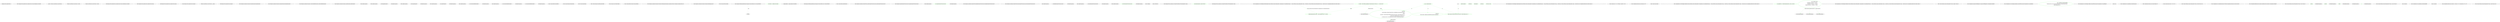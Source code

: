 digraph  {
n10 [label="Humanizer.Tests.AmbientCulture", span=""];
n0 [cluster="Humanizer.Tests.AmbientCulture.AmbientCulture(System.Globalization.CultureInfo)", label="Entry Humanizer.Tests.AmbientCulture.AmbientCulture(System.Globalization.CultureInfo)", span="10-10"];
n1 [cluster="Humanizer.Tests.AmbientCulture.AmbientCulture(System.Globalization.CultureInfo)", label="_culture = Thread.CurrentThread.CurrentUICulture", span="12-12"];
n2 [cluster="Humanizer.Tests.AmbientCulture.AmbientCulture(System.Globalization.CultureInfo)", label="Thread.CurrentThread.CurrentCulture = culture", span="13-13"];
n3 [cluster="Humanizer.Tests.AmbientCulture.AmbientCulture(System.Globalization.CultureInfo)", label="Thread.CurrentThread.CurrentUICulture = culture", span="14-14"];
n4 [cluster="Humanizer.Tests.AmbientCulture.AmbientCulture(System.Globalization.CultureInfo)", label="Exit Humanizer.Tests.AmbientCulture.AmbientCulture(System.Globalization.CultureInfo)", span="10-10"];
n5 [cluster="Humanizer.Tests.AmbientCulture.AmbientCulture(string)", label="Entry Humanizer.Tests.AmbientCulture.AmbientCulture(string)", span="17-17"];
n6 [cluster="Humanizer.Tests.AmbientCulture.AmbientCulture(string)", label="Exit Humanizer.Tests.AmbientCulture.AmbientCulture(string)", span="17-17"];
n7 [cluster="Humanizer.Tests.AmbientCulture.Dispose()", label="Entry Humanizer.Tests.AmbientCulture.Dispose()", span="22-22"];
n8 [cluster="Humanizer.Tests.AmbientCulture.Dispose()", label="Thread.CurrentThread.CurrentUICulture = _culture", span="24-24"];
n9 [cluster="Humanizer.Tests.AmbientCulture.Dispose()", label="Exit Humanizer.Tests.AmbientCulture.Dispose()", span="22-22"];
m0_7 [cluster="Humanizer.Localisation.Formatters.RussianFormatter.RussianFormatter()", file="Configurator.cs", label="Entry Humanizer.Localisation.Formatters.RussianFormatter.RussianFormatter()", span="2-2"];
m0_3 [cluster="Humanizer.Localisation.Formatters.RomanianFormatter.RomanianFormatter()", file="Configurator.cs", label="Entry Humanizer.Localisation.Formatters.RomanianFormatter.RomanianFormatter()", span="2-2"];
m0_15 [cluster="Humanizer.Localisation.Formatters.CzechSlovakPolishFormatter.CzechSlovakPolishFormatter()", file="Configurator.cs", label="Entry Humanizer.Localisation.Formatters.CzechSlovakPolishFormatter.CzechSlovakPolishFormatter()", span="2-2"];
m0_11 [cluster="Humanizer.Localisation.Formatters.ArabicFormatter.ArabicFormatter()", file="Configurator.cs", label="Entry Humanizer.Localisation.Formatters.ArabicFormatter.ArabicFormatter()", span="2-2"];
m0_19 [cluster="lambda expression", file="Configurator.cs", label="Entry lambda expression", span="21-21"];
m0_0 [cluster="lambda expression", file="Configurator.cs", label="Entry lambda expression", span="16-16"];
m0_1 [cluster="lambda expression", file="Configurator.cs", label="new RomanianFormatter()", span="16-16"];
m0_2 [cluster="lambda expression", file="Configurator.cs", label="Exit lambda expression", span="16-16"];
m0_4 [cluster="lambda expression", file="Configurator.cs", label="Entry lambda expression", span="17-17"];
m0_5 [cluster="lambda expression", file="Configurator.cs", label="new RussianFormatter()", span="17-17"];
m0_6 [cluster="lambda expression", file="Configurator.cs", label="Exit lambda expression", span="17-17"];
m0_8 [cluster="lambda expression", file="Configurator.cs", label="Entry lambda expression", span="18-18"];
m0_9 [cluster="lambda expression", file="Configurator.cs", label="new ArabicFormatter()", span="18-18"];
m0_10 [cluster="lambda expression", file="Configurator.cs", label="Exit lambda expression", span="18-18"];
m0_12 [cluster="lambda expression", file="Configurator.cs", label="Entry lambda expression", span="19-19"];
m0_13 [cluster="lambda expression", file="Configurator.cs", label="new CzechSlovakPolishFormatter()", span="19-19"];
m0_14 [cluster="lambda expression", file="Configurator.cs", label="Exit lambda expression", span="19-19"];
m0_16 [cluster="lambda expression", file="Configurator.cs", label="Entry lambda expression", span="20-20"];
m0_17 [cluster="lambda expression", file="Configurator.cs", label="new CzechSlovakPolishFormatter()", span="20-20"];
m0_18 [cluster="lambda expression", file="Configurator.cs", label="Exit lambda expression", span="20-20"];
m0_20 [cluster="lambda expression", file="Configurator.cs", label="new CzechSlovakPolishFormatter()", span="21-21"];
m0_21 [cluster="lambda expression", file="Configurator.cs", label="Exit lambda expression", span="21-21"];
m2_37 [cluster="System.DateTime.ToLocalTime()", file="DateHumanizeExtensions.cs", label="Entry System.DateTime.ToLocalTime()", span="0-0"];
m2_41 [cluster="System.TimeSpan.TimeSpan(long)", file="DateHumanizeExtensions.cs", label="Entry System.TimeSpan.TimeSpan(long)", span="0-0"];
m2_42 [cluster="System.Math.Abs(long)", file="DateHumanizeExtensions.cs", label="Entry System.Math.Abs(long)", span="0-0"];
m2_39 [cluster="System.TimeSpan.FromMilliseconds(double)", file="DateHumanizeExtensions.cs", label="Entry System.TimeSpan.FromMilliseconds(double)", span="0-0"];
m2_46 [cluster="System.Convert.ToInt32(double)", file="DateHumanizeExtensions.cs", label="Entry System.Convert.ToInt32(double)", span="0-0"];
m2_38 [cluster="System.DateTime.Subtract(System.DateTime)", file="DateHumanizeExtensions.cs", label="Entry System.DateTime.Subtract(System.DateTime)", span="0-0"];
m2_43 [cluster="Humanizer.Localisation.Formatters.IFormatter.DateHumanize(Humanizer.Localisation.TimeUnit, Humanizer.Localisation.Tense, int)", file="DateHumanizeExtensions.cs", label="Entry Humanizer.Localisation.Formatters.IFormatter.DateHumanize(Humanizer.Localisation.TimeUnit, Humanizer.Localisation.Tense, int)", span="10-10"];
m2_40 [cluster="Humanizer.Localisation.Formatters.IFormatter.DateHumanize_Now()", file="DateHumanizeExtensions.cs", label="Entry Humanizer.Localisation.Formatters.IFormatter.DateHumanize_Now()", span="9-9"];
m2_45 [cluster="System.Math.Floor(double)", file="DateHumanizeExtensions.cs", label="Entry System.Math.Floor(double)", span="0-0"];
m2_0 [cluster="Humanizer.DateHumanizeExtensions.Humanize(System.DateTime, bool, System.DateTime?)", file="DateHumanizeExtensions.cs", label="Entry Humanizer.DateHumanizeExtensions.Humanize(System.DateTime, bool, System.DateTime?)", span="19-19"];
m2_5 [cluster="Humanizer.DateHumanizeExtensions.Humanize(System.DateTime, bool, System.DateTime?)", file="DateHumanizeExtensions.cs", label="!utcDate", span="27-27"];
m2_3 [cluster="Humanizer.DateHumanizeExtensions.Humanize(System.DateTime, bool, System.DateTime?)", color=green, community=0, file="DateHumanizeExtensions.cs", label="var formatter = Configurator.Formatter", prediction=0, span="24-24"];
m2_6 [cluster="Humanizer.DateHumanizeExtensions.Humanize(System.DateTime, bool, System.DateTime?)", file="DateHumanizeExtensions.cs", label="comparisonBase = comparisonBase.ToLocalTime()", span="28-28"];
m2_36 [cluster="Humanizer.DateHumanizeExtensions.Humanize(System.DateTime, bool, System.DateTime?)", file="DateHumanizeExtensions.cs", label="Exit Humanizer.DateHumanizeExtensions.Humanize(System.DateTime, bool, System.DateTime?)", span="19-19"];
m2_44 [cluster="System.DateTime.AddMonths(int)", file="DateHumanizeExtensions.cs", label="Entry System.DateTime.AddMonths(int)", span="0-0"];
m8_7 [cluster="Humanizer.Localisation.NumberToWords.ArabicNumberToWordsConverter.ArabicNumberToWordsConverter()", file="NumberToWordsExtension.cs", label="Entry Humanizer.Localisation.NumberToWords.ArabicNumberToWordsConverter.ArabicNumberToWordsConverter()", span="4-4"];
m8_15 [cluster="Humanizer.SpanishNumberToWordsConverter.SpanishNumberToWordsConverter()", file="NumberToWordsExtension.cs", label="Entry Humanizer.SpanishNumberToWordsConverter.SpanishNumberToWordsConverter()", span="7-7"];
m8_12 [cluster="lambda expression", file="NumberToWordsExtension.cs", label="Entry lambda expression", span="16-16"];
m8_13 [cluster="lambda expression", color=green, community=0, file="NumberToWordsExtension.cs", label="new SpanishNumberToWordsConverter()", prediction=1, span="16-16"];
m8_14 [cluster="lambda expression", file="NumberToWordsExtension.cs", label="Exit lambda expression", span="16-16"];
m8_3 [cluster="Humanizer.Localisation.NumberToWords.EnglishNumberToWordsConverter.EnglishNumberToWordsConverter()", file="NumberToWordsExtension.cs", label="Entry Humanizer.Localisation.NumberToWords.EnglishNumberToWordsConverter.EnglishNumberToWordsConverter()", span="5-5"];
m8_11 [cluster="Humanizer.Localisation.NumberToWords.FarsiNumberToWordsConverter.FarsiNumberToWordsConverter()", file="NumberToWordsExtension.cs", label="Entry Humanizer.Localisation.NumberToWords.FarsiNumberToWordsConverter.FarsiNumberToWordsConverter()", span="5-5"];
m8_0 [cluster="lambda expression", file="NumberToWordsExtension.cs", label="Entry lambda expression", span="15-15"];
m8_1 [cluster="lambda expression", file="NumberToWordsExtension.cs", label="new EnglishNumberToWordsConverter()", span="15-15"];
m8_2 [cluster="lambda expression", file="NumberToWordsExtension.cs", label="Exit lambda expression", span="15-15"];
m8_4 [cluster="lambda expression", file="NumberToWordsExtension.cs", label="Entry lambda expression", span="16-16"];
m8_5 [cluster="lambda expression", file="NumberToWordsExtension.cs", label="new ArabicNumberToWordsConverter()", span="16-16"];
m8_6 [cluster="lambda expression", file="NumberToWordsExtension.cs", label="Exit lambda expression", span="16-16"];
m8_8 [cluster="lambda expression", file="NumberToWordsExtension.cs", label="Entry lambda expression", span="17-17"];
m8_9 [cluster="lambda expression", color=green, community=0, file="NumberToWordsExtension.cs", label="new FarsiNumberToWordsConverter()", prediction=2, span="15-15"];
m8_10 [cluster="lambda expression", file="NumberToWordsExtension.cs", label="Exit lambda expression", span="17-17"];
m9_6 [cluster="Unk.Equal", file="NumberToWordsTests.cs", label="Entry Unk.Equal", span=""];
m9_5 [cluster="int.ToWords()", file="NumberToWordsTests.cs", label="Entry int.ToWords()", span="24-24"];
m9_2 [cluster="Humanizer.Tests.Localisation.es.NumberToWordsTests.ToWordsSpanish(int, string)", file="NumberToWordsTests.cs", label="Entry Humanizer.Tests.Localisation.es.NumberToWordsTests.ToWordsSpanish(int, string)", span="45-45"];
m9_3 [cluster="Humanizer.Tests.Localisation.es.NumberToWordsTests.ToWordsSpanish(int, string)", color=green, community=0, file="NumberToWordsTests.cs", label="Assert.Equal(expected, number.ToWords())", prediction=3, span="47-47"];
m9_4 [cluster="Humanizer.Tests.Localisation.es.NumberToWordsTests.ToWordsSpanish(int, string)", file="NumberToWordsTests.cs", label="Exit Humanizer.Tests.Localisation.es.NumberToWordsTests.ToWordsSpanish(int, string)", span="45-45"];
m13_4 [cluster="CommandLine.Core.ValueMapper.MapValuesImpl(System.Collections.Generic.IEnumerable<CommandLine.Core.SpecificationProperty>, System.Collections.Generic.IEnumerable<string>, System.Func<System.Collections.Generic.IEnumerable<string>, System.Type, bool, CommandLine.Infrastructure.Maybe<object>>)", file="ToQuantityTests.cs", label="Entry CommandLine.Core.ValueMapper.MapValuesImpl(System.Collections.Generic.IEnumerable<CommandLine.Core.SpecificationProperty>, System.Collections.Generic.IEnumerable<string>, System.Func<System.Collections.Generic.IEnumerable<string>, System.Type, bool, CommandLine.Infrastructure.Maybe<object>>)", span="25-25"];
m13_17 [cluster="CommandLine.Core.ValueMapper.MapValuesImpl(System.Collections.Generic.IEnumerable<CommandLine.Core.SpecificationProperty>, System.Collections.Generic.IEnumerable<string>, System.Func<System.Collections.Generic.IEnumerable<string>, System.Type, bool, CommandLine.Infrastructure.Maybe<object>>)", color=green, community=0, file="ToQuantityTests.cs", label="specProps.Empty()", prediction=4, span="30-30"];
m13_18 [cluster="CommandLine.Core.ValueMapper.MapValuesImpl(System.Collections.Generic.IEnumerable<CommandLine.Core.SpecificationProperty>, System.Collections.Generic.IEnumerable<string>, System.Func<System.Collections.Generic.IEnumerable<string>, System.Type, bool, CommandLine.Infrastructure.Maybe<object>>)", color=green, community=0, file="ToQuantityTests.cs", label="yield break;", prediction=5, span="32-32"];
m13_19 [cluster="CommandLine.Core.ValueMapper.MapValuesImpl(System.Collections.Generic.IEnumerable<CommandLine.Core.SpecificationProperty>, System.Collections.Generic.IEnumerable<string>, System.Func<System.Collections.Generic.IEnumerable<string>, System.Type, bool, CommandLine.Infrastructure.Maybe<object>>)", color=green, community=0, file="ToQuantityTests.cs", label="var pt = specProps.First()", prediction=6, span="34-34"];
m13_22 [cluster="CommandLine.Core.ValueMapper.MapValuesImpl(System.Collections.Generic.IEnumerable<CommandLine.Core.SpecificationProperty>, System.Collections.Generic.IEnumerable<string>, System.Func<System.Collections.Generic.IEnumerable<string>, System.Type, bool, CommandLine.Infrastructure.Maybe<object>>)", color=green, community=0, file="ToQuantityTests.cs", label="yield return\r\n                    Tuple.Create(pt, MakeErrorInCaseOfMinConstraint(pt.Specification));", prediction=6, span="38-39"];
m13_21 [cluster="CommandLine.Core.ValueMapper.MapValuesImpl(System.Collections.Generic.IEnumerable<CommandLine.Core.SpecificationProperty>, System.Collections.Generic.IEnumerable<string>, System.Func<System.Collections.Generic.IEnumerable<string>, System.Type, bool, CommandLine.Infrastructure.Maybe<object>>)", color=green, community=0, file="ToQuantityTests.cs", label="taken.Empty()", prediction=8, span="36-36"];
m13_23 [cluster="CommandLine.Core.ValueMapper.MapValuesImpl(System.Collections.Generic.IEnumerable<CommandLine.Core.SpecificationProperty>, System.Collections.Generic.IEnumerable<string>, System.Func<System.Collections.Generic.IEnumerable<string>, System.Type, bool, CommandLine.Infrastructure.Maybe<object>>)", color=green, community=0, file="ToQuantityTests.cs", label="yield break;", prediction=9, span="40-40"];
m13_24 [cluster="CommandLine.Core.ValueMapper.MapValuesImpl(System.Collections.Generic.IEnumerable<CommandLine.Core.SpecificationProperty>, System.Collections.Generic.IEnumerable<string>, System.Func<System.Collections.Generic.IEnumerable<string>, System.Type, bool, CommandLine.Infrastructure.Maybe<object>>)", color=green, community=0, file="ToQuantityTests.cs", label="yield return\r\n                converter(taken, pt.Property.PropertyType, pt.Specification.ConversionType.IsScalar())\r\n                    .Return(\r\n                        converted => Tuple.Create(pt.WithValue(Maybe.Just(converted)), Maybe.Nothing<Error>()),\r\n                        Tuple.Create<SpecificationProperty, Maybe<Error>>(\r\n                            pt, Maybe.Just<Error>(new BadFormatConversionError(NameInfo.EmptyName))));", prediction=6, span="43-48"];
m13_20 [cluster="CommandLine.Core.ValueMapper.MapValuesImpl(System.Collections.Generic.IEnumerable<CommandLine.Core.SpecificationProperty>, System.Collections.Generic.IEnumerable<string>, System.Func<System.Collections.Generic.IEnumerable<string>, System.Type, bool, CommandLine.Infrastructure.Maybe<object>>)", color=green, community=0, file="ToQuantityTests.cs", label="var taken = values.Take(pt.Specification.GetMaxValueCount().Return(n => n, values.Count()))", prediction=6, span="35-35"];
m13_25 [cluster="CommandLine.Core.ValueMapper.MapValuesImpl(System.Collections.Generic.IEnumerable<CommandLine.Core.SpecificationProperty>, System.Collections.Generic.IEnumerable<string>, System.Func<System.Collections.Generic.IEnumerable<string>, System.Type, bool, CommandLine.Infrastructure.Maybe<object>>)", color=green, community=0, file="ToQuantityTests.cs", label="MapValuesImpl(specProps.Skip(1), values.Skip(taken.Count()), converter)", prediction=6, span="50-50"];
m13_26 [cluster="CommandLine.Core.ValueMapper.MapValuesImpl(System.Collections.Generic.IEnumerable<CommandLine.Core.SpecificationProperty>, System.Collections.Generic.IEnumerable<string>, System.Func<System.Collections.Generic.IEnumerable<string>, System.Type, bool, CommandLine.Infrastructure.Maybe<object>>)", color=green, community=0, file="ToQuantityTests.cs", label="yield return value;", prediction=13, span="52-52"];
m13_27 [cluster="CommandLine.Core.ValueMapper.MapValuesImpl(System.Collections.Generic.IEnumerable<CommandLine.Core.SpecificationProperty>, System.Collections.Generic.IEnumerable<string>, System.Func<System.Collections.Generic.IEnumerable<string>, System.Type, bool, CommandLine.Infrastructure.Maybe<object>>)", file="ToQuantityTests.cs", label="Exit CommandLine.Core.ValueMapper.MapValuesImpl(System.Collections.Generic.IEnumerable<CommandLine.Core.SpecificationProperty>, System.Collections.Generic.IEnumerable<string>, System.Func<System.Collections.Generic.IEnumerable<string>, System.Type, bool, CommandLine.Infrastructure.Maybe<object>>)", span="25-25"];
m13_37 [cluster="System.Func<T1, T2, T3, TResult>.Invoke(T1, T2, T3)", file="ToQuantityTests.cs", label="Entry System.Func<T1, T2, T3, TResult>.Invoke(T1, T2, T3)", span="0-0"];
m13_39 [cluster="CommandLine.Infrastructure.Maybe.Just<T>(T)", file="ToQuantityTests.cs", label="Entry CommandLine.Infrastructure.Maybe.Just<T>(T)", span="71-71"];
m13_36 [cluster="System.Type.IsScalar()", file="ToQuantityTests.cs", label="Entry System.Type.IsScalar()", span="33-33"];
m13_0 [cluster="CommandLine.Core.ValueMapper.MapValues(System.Collections.Generic.IEnumerable<CommandLine.Core.SpecificationProperty>, System.Collections.Generic.IEnumerable<string>, System.Func<System.Collections.Generic.IEnumerable<string>, System.Type, bool, CommandLine.Infrastructure.Maybe<object>>)", file="ToQuantityTests.cs", label="Entry CommandLine.Core.ValueMapper.MapValues(System.Collections.Generic.IEnumerable<CommandLine.Core.SpecificationProperty>, System.Collections.Generic.IEnumerable<string>, System.Func<System.Collections.Generic.IEnumerable<string>, System.Type, bool, CommandLine.Infrastructure.Maybe<object>>)", span="11-11"];
m13_1 [cluster="CommandLine.Core.ValueMapper.MapValues(System.Collections.Generic.IEnumerable<CommandLine.Core.SpecificationProperty>, System.Collections.Generic.IEnumerable<string>, System.Func<System.Collections.Generic.IEnumerable<string>, System.Type, bool, CommandLine.Infrastructure.Maybe<object>>)", color=green, community=0, file="ToQuantityTests.cs", label="var propAndErrors = MapValuesImpl(specProps, values, converter)", prediction=14, span="16-16"];
m13_2 [cluster="CommandLine.Core.ValueMapper.MapValues(System.Collections.Generic.IEnumerable<CommandLine.Core.SpecificationProperty>, System.Collections.Generic.IEnumerable<string>, System.Func<System.Collections.Generic.IEnumerable<string>, System.Type, bool, CommandLine.Infrastructure.Maybe<object>>)", color=green, community=0, file="ToQuantityTests.cs", label="return StatePair.Create(\r\n                propAndErrors.Select(pe => pe.Item1),\r\n                propAndErrors.Select(pe => pe.Item2)\r\n                    .OfType<Just<Error>>().Select(e => e.Value)\r\n                );", prediction=15, span="18-22"];
m13_3 [cluster="CommandLine.Core.ValueMapper.MapValues(System.Collections.Generic.IEnumerable<CommandLine.Core.SpecificationProperty>, System.Collections.Generic.IEnumerable<string>, System.Func<System.Collections.Generic.IEnumerable<string>, System.Type, bool, CommandLine.Infrastructure.Maybe<object>>)", file="ToQuantityTests.cs", label="Exit CommandLine.Core.ValueMapper.MapValues(System.Collections.Generic.IEnumerable<CommandLine.Core.SpecificationProperty>, System.Collections.Generic.IEnumerable<string>, System.Func<System.Collections.Generic.IEnumerable<string>, System.Type, bool, CommandLine.Infrastructure.Maybe<object>>)", span="11-11"];
m13_28 [cluster="System.Collections.Generic.IEnumerable<TSource>.Empty<TSource>()", file="ToQuantityTests.cs", label="Entry System.Collections.Generic.IEnumerable<TSource>.Empty<TSource>()", span="81-81"];
m13_52 [cluster="CommandLine.SequenceOutOfRangeError.SequenceOutOfRangeError(CommandLine.NameInfo)", file="ToQuantityTests.cs", label="Entry CommandLine.SequenceOutOfRangeError.SequenceOutOfRangeError(CommandLine.NameInfo)", span="316-316"];
m13_34 [cluster="CommandLine.Core.ValueMapper.MakeErrorInCaseOfMinConstraint(CommandLine.Core.Specification)", file="ToQuantityTests.cs", label="Entry CommandLine.Core.ValueMapper.MakeErrorInCaseOfMinConstraint(CommandLine.Core.Specification)", span="56-56"];
m13_49 [cluster="CommandLine.Core.ValueMapper.MakeErrorInCaseOfMinConstraint(CommandLine.Core.Specification)", color=green, community=0, file="ToQuantityTests.cs", label="return !specification.IsMinNotSpecified()\r\n                ? Maybe.Just<Error>(new SequenceOutOfRangeError(NameInfo.EmptyName))\r\n                : Maybe.Nothing<Error>();", prediction=16, span="58-60"];
m13_50 [cluster="CommandLine.Core.ValueMapper.MakeErrorInCaseOfMinConstraint(CommandLine.Core.Specification)", file="ToQuantityTests.cs", label="Exit CommandLine.Core.ValueMapper.MakeErrorInCaseOfMinConstraint(CommandLine.Core.Specification)", span="56-56"];
m13_6 [cluster="Unk.>", file="ToQuantityTests.cs", label="Entry Unk.>", span=""];
m13_30 [cluster="CommandLine.Core.Specification.GetMaxValueCount()", file="ToQuantityTests.cs", label="Entry CommandLine.Core.Specification.GetMaxValueCount()", span="51-51"];
m13_48 [cluster="CommandLine.Infrastructure.Maybe.Nothing<T>()", file="ToQuantityTests.cs", label="Entry CommandLine.Infrastructure.Maybe.Nothing<T>()", span="66-66"];
m13_35 [cluster="System.Tuple.Create<T1, T2>(T1, T2)", file="ToQuantityTests.cs", label="Entry System.Tuple.Create<T1, T2>(T1, T2)", span="0-0"];
m13_33 [cluster="System.Collections.Generic.IEnumerable<TSource>.Take<TSource>(int)", file="ToQuantityTests.cs", label="Entry System.Collections.Generic.IEnumerable<TSource>.Take<TSource>(int)", span="0-0"];
m13_47 [cluster="CommandLine.Core.SpecificationProperty.WithValue(CommandLine.Infrastructure.Maybe<object>)", file="ToQuantityTests.cs", label="Entry CommandLine.Core.SpecificationProperty.WithValue(CommandLine.Infrastructure.Maybe<object>)", span="18-18"];
m13_38 [cluster="CommandLine.BadFormatConversionError.BadFormatConversionError(CommandLine.NameInfo)", file="ToQuantityTests.cs", label="Entry CommandLine.BadFormatConversionError.BadFormatConversionError(CommandLine.NameInfo)", span="305-305"];
m13_29 [cluster="System.Collections.Generic.IEnumerable<TSource>.First<TSource>()", file="ToQuantityTests.cs", label="Entry System.Collections.Generic.IEnumerable<TSource>.First<TSource>()", span="0-0"];
m13_41 [cluster="lambda expression", file="ToQuantityTests.cs", label="Entry lambda expression", span="35-35"];
m13_8 [cluster="lambda expression", file="ToQuantityTests.cs", label="Entry lambda expression", span="19-19"];
m13_11 [cluster="lambda expression", file="ToQuantityTests.cs", label="Entry lambda expression", span="20-20"];
m13_14 [cluster="lambda expression", file="ToQuantityTests.cs", label="Entry lambda expression", span="21-21"];
m13_9 [cluster="lambda expression", color=green, community=0, file="ToQuantityTests.cs", label="pe.Item1", prediction=17, span="19-19"];
m13_10 [cluster="lambda expression", file="ToQuantityTests.cs", label="Exit lambda expression", span="19-19"];
m13_12 [cluster="lambda expression", color=green, community=0, file="ToQuantityTests.cs", label="pe.Item2", prediction=18, span="20-20"];
m13_13 [cluster="lambda expression", file="ToQuantityTests.cs", label="Exit lambda expression", span="20-20"];
m13_15 [cluster="lambda expression", color=green, community=0, file="ToQuantityTests.cs", label="e.Value", prediction=19, span="21-21"];
m13_16 [cluster="lambda expression", file="ToQuantityTests.cs", label="Exit lambda expression", span="21-21"];
m13_44 [cluster="lambda expression", file="ToQuantityTests.cs", label="Entry lambda expression", span="46-46"];
m13_45 [cluster="lambda expression", color=green, community=0, file="ToQuantityTests.cs", label="Tuple.Create(pt.WithValue(Maybe.Just(converted)), Maybe.Nothing<Error>())", prediction=6, span="46-46"];
m13_46 [cluster="lambda expression", file="ToQuantityTests.cs", label="Exit lambda expression", span="46-46"];
m13_42 [cluster="lambda expression", color=green, community=1, file="ToQuantityTests.cs", label=n, prediction=21, span="35-35"];
m13_43 [cluster="lambda expression", file="ToQuantityTests.cs", label="Exit lambda expression", span="35-35"];
m13_31 [cluster="System.Collections.Generic.IEnumerable<TSource>.Count<TSource>()", file="ToQuantityTests.cs", label="Entry System.Collections.Generic.IEnumerable<TSource>.Count<TSource>()", span="0-0"];
m13_5 [cluster="Unk.Select", file="ToQuantityTests.cs", label="Entry Unk.Select", span=""];
m13_51 [cluster="CommandLine.Core.Specification.IsMinNotSpecified()", file="ToQuantityTests.cs", label="Entry CommandLine.Core.Specification.IsMinNotSpecified()", span="70-70"];
m13_7 [cluster="Unk.Create", file="ToQuantityTests.cs", label="Entry Unk.Create", span=""];
m13_32 [cluster="CommandLine.Infrastructure.Maybe<T1>.Return<T1, T2>(System.Func<T1, T2>, T2)", file="ToQuantityTests.cs", label="Entry CommandLine.Infrastructure.Maybe<T1>.Return<T1, T2>(System.Func<T1, T2>, T2)", span="103-103"];
m13_40 [cluster="System.Collections.Generic.IEnumerable<TSource>.Skip<TSource>(int)", file="ToQuantityTests.cs", label="Entry System.Collections.Generic.IEnumerable<TSource>.Skip<TSource>(int)", span="0-0"];
m13_53 [file="ToQuantityTests.cs", label=pt, span=""];
m2_0 -> m2_5  [color=darkseagreen4, key=1, label=bool, style=dashed];
m13_4 -> m13_25  [color=green, key=1, label="System.Collections.Generic.IEnumerable<CommandLine.Core.SpecificationProperty>", style=dashed];
m13_19 -> m13_22  [color=green, key=1, label=pt, style=dashed];
m13_19 -> m13_24  [color=green, key=1, label=pt, style=dashed];
m13_19 -> m13_45  [color=green, key=1, label=pt, style=dashed];
m13_24 -> m13_44  [color=green, key=1, label="lambda expression", style=dashed];
m13_20 -> m13_24  [color=green, key=1, label=taken, style=dashed];
m13_20 -> m13_41  [color=green, key=1, label="lambda expression", style=dashed];
m13_20 -> m13_25  [color=green, key=1, label=taken, style=dashed];
m13_2 -> m13_8  [color=green, key=1, label="lambda expression", style=dashed];
m13_2 -> m13_11  [color=green, key=1, label="lambda expression", style=dashed];
m13_2 -> m13_14  [color=green, key=1, label="lambda expression", style=dashed];
m13_53 -> m13_45  [color=green, key=1, label=pt, style=dashed];
}
